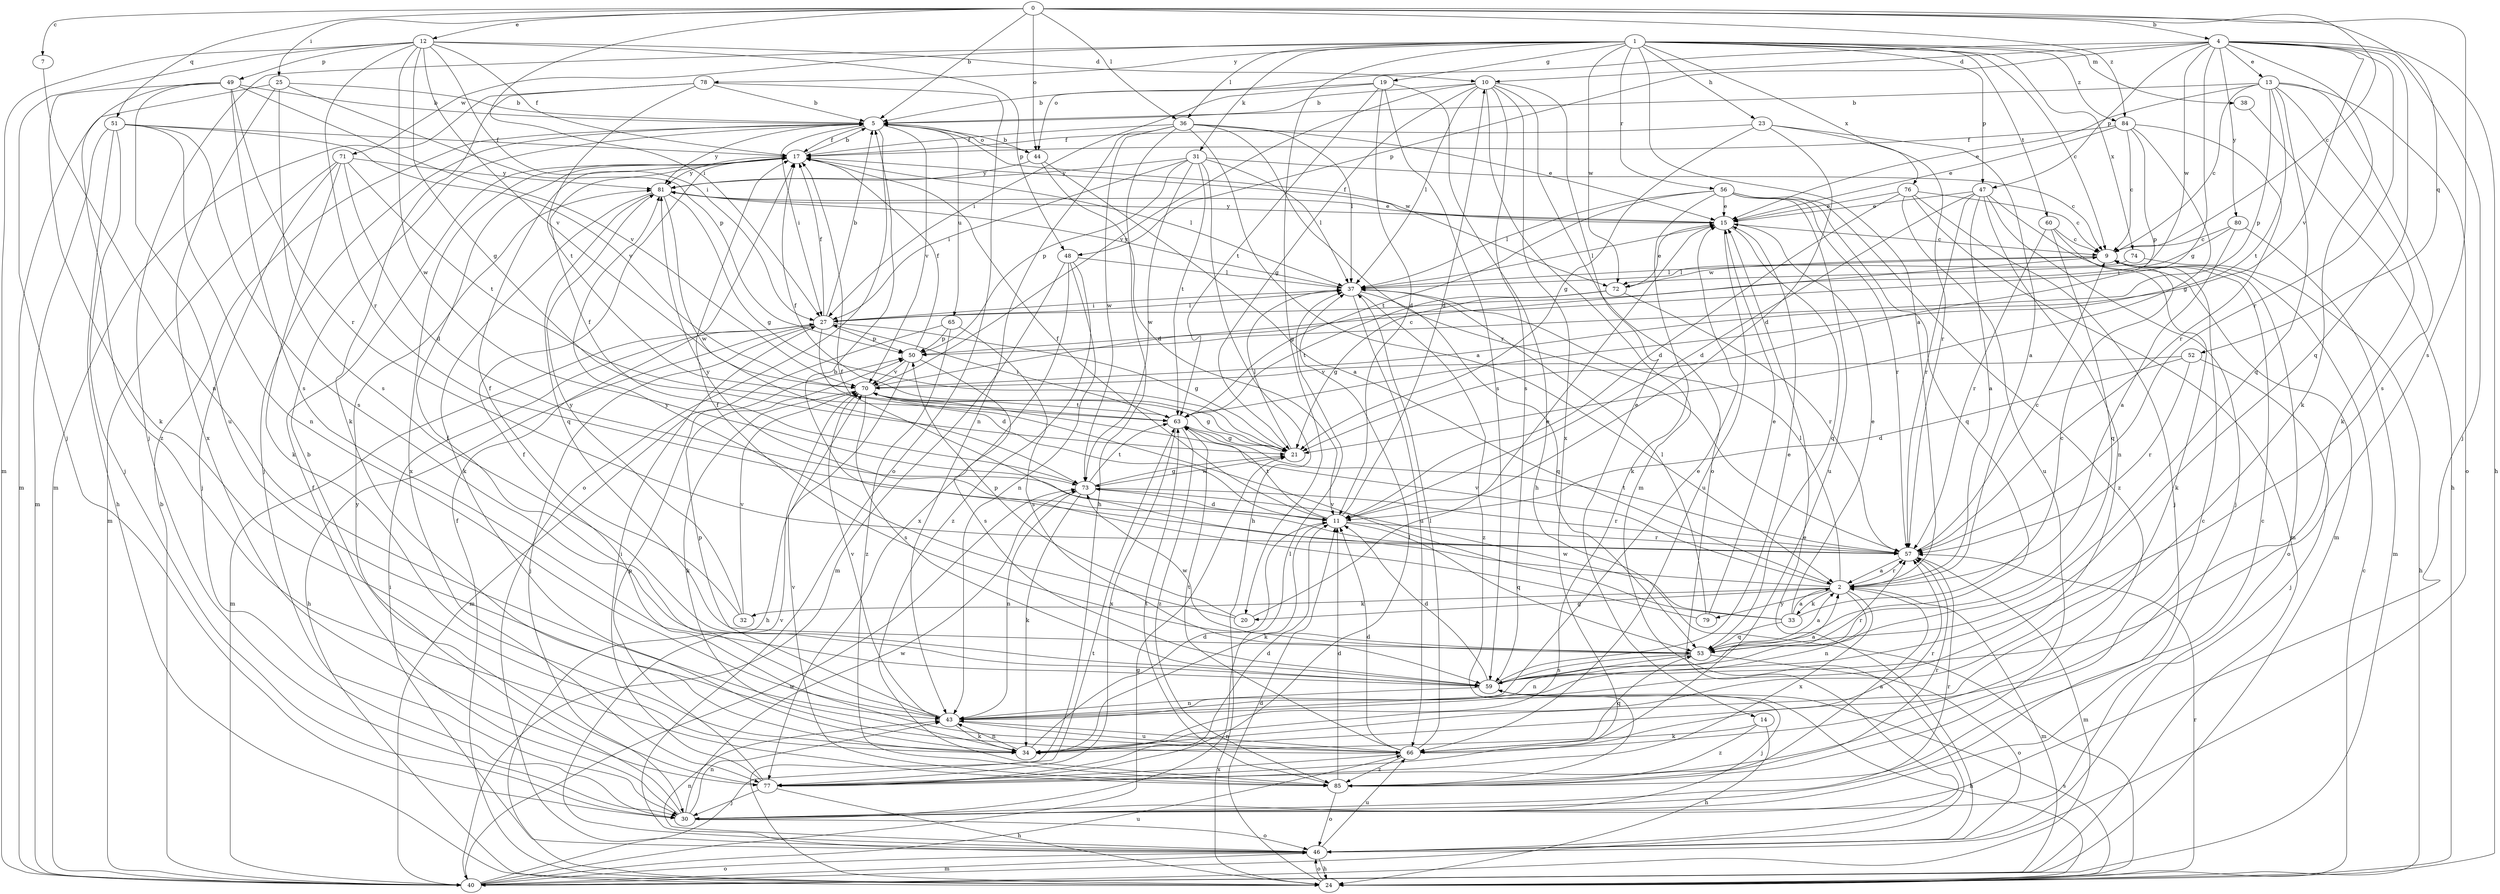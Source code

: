 strict digraph  {
0;
1;
2;
4;
5;
7;
9;
10;
11;
12;
13;
14;
15;
17;
19;
20;
21;
23;
24;
25;
27;
30;
31;
32;
33;
34;
36;
37;
38;
40;
43;
44;
46;
47;
48;
49;
50;
51;
52;
53;
56;
57;
59;
60;
63;
65;
66;
70;
71;
72;
73;
74;
76;
77;
78;
79;
80;
81;
84;
85;
0 -> 4  [label=b];
0 -> 5  [label=b];
0 -> 7  [label=c];
0 -> 9  [label=c];
0 -> 12  [label=e];
0 -> 25  [label=i];
0 -> 27  [label=i];
0 -> 36  [label=l];
0 -> 44  [label=o];
0 -> 51  [label=q];
0 -> 52  [label=q];
0 -> 59  [label=s];
0 -> 84  [label=z];
1 -> 2  [label=a];
1 -> 9  [label=c];
1 -> 19  [label=g];
1 -> 20  [label=g];
1 -> 23  [label=h];
1 -> 30  [label=j];
1 -> 31  [label=k];
1 -> 36  [label=l];
1 -> 38  [label=m];
1 -> 47  [label=p];
1 -> 56  [label=r];
1 -> 60  [label=t];
1 -> 71  [label=w];
1 -> 72  [label=w];
1 -> 74  [label=x];
1 -> 76  [label=x];
1 -> 78  [label=y];
1 -> 84  [label=z];
2 -> 17  [label=f];
2 -> 20  [label=g];
2 -> 32  [label=k];
2 -> 33  [label=k];
2 -> 37  [label=l];
2 -> 40  [label=m];
2 -> 43  [label=n];
2 -> 57  [label=r];
2 -> 70  [label=v];
2 -> 77  [label=x];
2 -> 79  [label=y];
4 -> 10  [label=d];
4 -> 13  [label=e];
4 -> 21  [label=g];
4 -> 24  [label=h];
4 -> 30  [label=j];
4 -> 34  [label=k];
4 -> 44  [label=o];
4 -> 47  [label=p];
4 -> 48  [label=p];
4 -> 53  [label=q];
4 -> 57  [label=r];
4 -> 70  [label=v];
4 -> 72  [label=w];
4 -> 80  [label=y];
5 -> 17  [label=f];
5 -> 27  [label=i];
5 -> 30  [label=j];
5 -> 44  [label=o];
5 -> 46  [label=o];
5 -> 65  [label=u];
5 -> 70  [label=v];
5 -> 72  [label=w];
5 -> 81  [label=y];
7 -> 43  [label=n];
9 -> 37  [label=l];
9 -> 46  [label=o];
9 -> 72  [label=w];
10 -> 5  [label=b];
10 -> 14  [label=e];
10 -> 21  [label=g];
10 -> 37  [label=l];
10 -> 40  [label=m];
10 -> 46  [label=o];
10 -> 59  [label=s];
10 -> 70  [label=v];
10 -> 77  [label=x];
11 -> 10  [label=d];
11 -> 17  [label=f];
11 -> 34  [label=k];
11 -> 53  [label=q];
11 -> 57  [label=r];
11 -> 63  [label=t];
12 -> 10  [label=d];
12 -> 17  [label=f];
12 -> 21  [label=g];
12 -> 27  [label=i];
12 -> 30  [label=j];
12 -> 40  [label=m];
12 -> 48  [label=p];
12 -> 49  [label=p];
12 -> 57  [label=r];
12 -> 70  [label=v];
12 -> 73  [label=w];
13 -> 5  [label=b];
13 -> 9  [label=c];
13 -> 15  [label=e];
13 -> 34  [label=k];
13 -> 46  [label=o];
13 -> 50  [label=p];
13 -> 53  [label=q];
13 -> 59  [label=s];
13 -> 63  [label=t];
14 -> 24  [label=h];
14 -> 34  [label=k];
14 -> 85  [label=z];
15 -> 9  [label=c];
15 -> 17  [label=f];
15 -> 37  [label=l];
15 -> 53  [label=q];
15 -> 66  [label=u];
15 -> 81  [label=y];
17 -> 5  [label=b];
17 -> 37  [label=l];
17 -> 77  [label=x];
17 -> 81  [label=y];
19 -> 5  [label=b];
19 -> 11  [label=d];
19 -> 24  [label=h];
19 -> 27  [label=i];
19 -> 59  [label=s];
19 -> 63  [label=t];
20 -> 15  [label=e];
20 -> 50  [label=p];
20 -> 81  [label=y];
21 -> 17  [label=f];
21 -> 37  [label=l];
21 -> 73  [label=w];
23 -> 2  [label=a];
23 -> 11  [label=d];
23 -> 17  [label=f];
23 -> 21  [label=g];
23 -> 57  [label=r];
24 -> 9  [label=c];
24 -> 11  [label=d];
24 -> 17  [label=f];
24 -> 46  [label=o];
24 -> 57  [label=r];
24 -> 59  [label=s];
25 -> 5  [label=b];
25 -> 40  [label=m];
25 -> 50  [label=p];
25 -> 59  [label=s];
25 -> 77  [label=x];
27 -> 5  [label=b];
27 -> 11  [label=d];
27 -> 17  [label=f];
27 -> 21  [label=g];
27 -> 24  [label=h];
27 -> 30  [label=j];
27 -> 37  [label=l];
27 -> 40  [label=m];
27 -> 50  [label=p];
30 -> 17  [label=f];
30 -> 37  [label=l];
30 -> 43  [label=n];
30 -> 46  [label=o];
30 -> 57  [label=r];
30 -> 73  [label=w];
30 -> 81  [label=y];
31 -> 9  [label=c];
31 -> 24  [label=h];
31 -> 27  [label=i];
31 -> 37  [label=l];
31 -> 50  [label=p];
31 -> 63  [label=t];
31 -> 73  [label=w];
31 -> 81  [label=y];
32 -> 17  [label=f];
32 -> 70  [label=v];
32 -> 81  [label=y];
33 -> 2  [label=a];
33 -> 9  [label=c];
33 -> 15  [label=e];
33 -> 53  [label=q];
33 -> 70  [label=v];
33 -> 73  [label=w];
34 -> 11  [label=d];
34 -> 43  [label=n];
36 -> 2  [label=a];
36 -> 15  [label=e];
36 -> 17  [label=f];
36 -> 24  [label=h];
36 -> 37  [label=l];
36 -> 43  [label=n];
36 -> 57  [label=r];
36 -> 73  [label=w];
37 -> 27  [label=i];
37 -> 53  [label=q];
37 -> 66  [label=u];
37 -> 81  [label=y];
37 -> 85  [label=z];
38 -> 24  [label=h];
40 -> 5  [label=b];
40 -> 21  [label=g];
40 -> 46  [label=o];
40 -> 63  [label=t];
40 -> 66  [label=u];
40 -> 73  [label=w];
43 -> 15  [label=e];
43 -> 17  [label=f];
43 -> 34  [label=k];
43 -> 50  [label=p];
43 -> 66  [label=u];
43 -> 70  [label=v];
44 -> 2  [label=a];
44 -> 5  [label=b];
44 -> 11  [label=d];
44 -> 81  [label=y];
46 -> 15  [label=e];
46 -> 24  [label=h];
46 -> 27  [label=i];
46 -> 40  [label=m];
46 -> 43  [label=n];
46 -> 66  [label=u];
46 -> 70  [label=v];
47 -> 2  [label=a];
47 -> 11  [label=d];
47 -> 15  [label=e];
47 -> 30  [label=j];
47 -> 40  [label=m];
47 -> 43  [label=n];
47 -> 57  [label=r];
48 -> 37  [label=l];
48 -> 40  [label=m];
48 -> 43  [label=n];
48 -> 77  [label=x];
48 -> 85  [label=z];
49 -> 5  [label=b];
49 -> 34  [label=k];
49 -> 57  [label=r];
49 -> 59  [label=s];
49 -> 66  [label=u];
49 -> 70  [label=v];
49 -> 85  [label=z];
50 -> 17  [label=f];
50 -> 24  [label=h];
50 -> 59  [label=s];
50 -> 70  [label=v];
51 -> 17  [label=f];
51 -> 24  [label=h];
51 -> 30  [label=j];
51 -> 40  [label=m];
51 -> 43  [label=n];
51 -> 59  [label=s];
51 -> 70  [label=v];
52 -> 11  [label=d];
52 -> 30  [label=j];
52 -> 57  [label=r];
52 -> 70  [label=v];
53 -> 2  [label=a];
53 -> 17  [label=f];
53 -> 43  [label=n];
53 -> 46  [label=o];
53 -> 59  [label=s];
53 -> 73  [label=w];
56 -> 15  [label=e];
56 -> 34  [label=k];
56 -> 37  [label=l];
56 -> 53  [label=q];
56 -> 57  [label=r];
56 -> 63  [label=t];
56 -> 66  [label=u];
56 -> 85  [label=z];
57 -> 2  [label=a];
57 -> 9  [label=c];
57 -> 40  [label=m];
57 -> 63  [label=t];
57 -> 81  [label=y];
59 -> 2  [label=a];
59 -> 11  [label=d];
59 -> 15  [label=e];
59 -> 24  [label=h];
59 -> 30  [label=j];
59 -> 43  [label=n];
59 -> 57  [label=r];
60 -> 9  [label=c];
60 -> 34  [label=k];
60 -> 53  [label=q];
60 -> 57  [label=r];
63 -> 21  [label=g];
63 -> 27  [label=i];
63 -> 77  [label=x];
63 -> 85  [label=z];
65 -> 40  [label=m];
65 -> 50  [label=p];
65 -> 59  [label=s];
65 -> 85  [label=z];
66 -> 11  [label=d];
66 -> 17  [label=f];
66 -> 37  [label=l];
66 -> 43  [label=n];
66 -> 53  [label=q];
66 -> 57  [label=r];
66 -> 63  [label=t];
66 -> 77  [label=x];
66 -> 85  [label=z];
70 -> 9  [label=c];
70 -> 21  [label=g];
70 -> 34  [label=k];
70 -> 59  [label=s];
70 -> 63  [label=t];
71 -> 11  [label=d];
71 -> 30  [label=j];
71 -> 34  [label=k];
71 -> 40  [label=m];
71 -> 63  [label=t];
71 -> 81  [label=y];
72 -> 15  [label=e];
72 -> 21  [label=g];
72 -> 57  [label=r];
72 -> 63  [label=t];
73 -> 11  [label=d];
73 -> 17  [label=f];
73 -> 21  [label=g];
73 -> 34  [label=k];
73 -> 43  [label=n];
73 -> 57  [label=r];
73 -> 63  [label=t];
74 -> 24  [label=h];
74 -> 37  [label=l];
76 -> 9  [label=c];
76 -> 11  [label=d];
76 -> 15  [label=e];
76 -> 30  [label=j];
76 -> 40  [label=m];
76 -> 66  [label=u];
77 -> 5  [label=b];
77 -> 9  [label=c];
77 -> 11  [label=d];
77 -> 24  [label=h];
77 -> 27  [label=i];
77 -> 30  [label=j];
77 -> 37  [label=l];
77 -> 50  [label=p];
78 -> 5  [label=b];
78 -> 34  [label=k];
78 -> 40  [label=m];
78 -> 46  [label=o];
78 -> 63  [label=t];
79 -> 5  [label=b];
79 -> 15  [label=e];
79 -> 37  [label=l];
80 -> 2  [label=a];
80 -> 9  [label=c];
80 -> 27  [label=i];
80 -> 40  [label=m];
81 -> 15  [label=e];
81 -> 21  [label=g];
81 -> 34  [label=k];
81 -> 53  [label=q];
81 -> 73  [label=w];
84 -> 9  [label=c];
84 -> 15  [label=e];
84 -> 17  [label=f];
84 -> 21  [label=g];
84 -> 50  [label=p];
84 -> 57  [label=r];
85 -> 2  [label=a];
85 -> 9  [label=c];
85 -> 11  [label=d];
85 -> 46  [label=o];
85 -> 57  [label=r];
85 -> 63  [label=t];
85 -> 70  [label=v];
}
